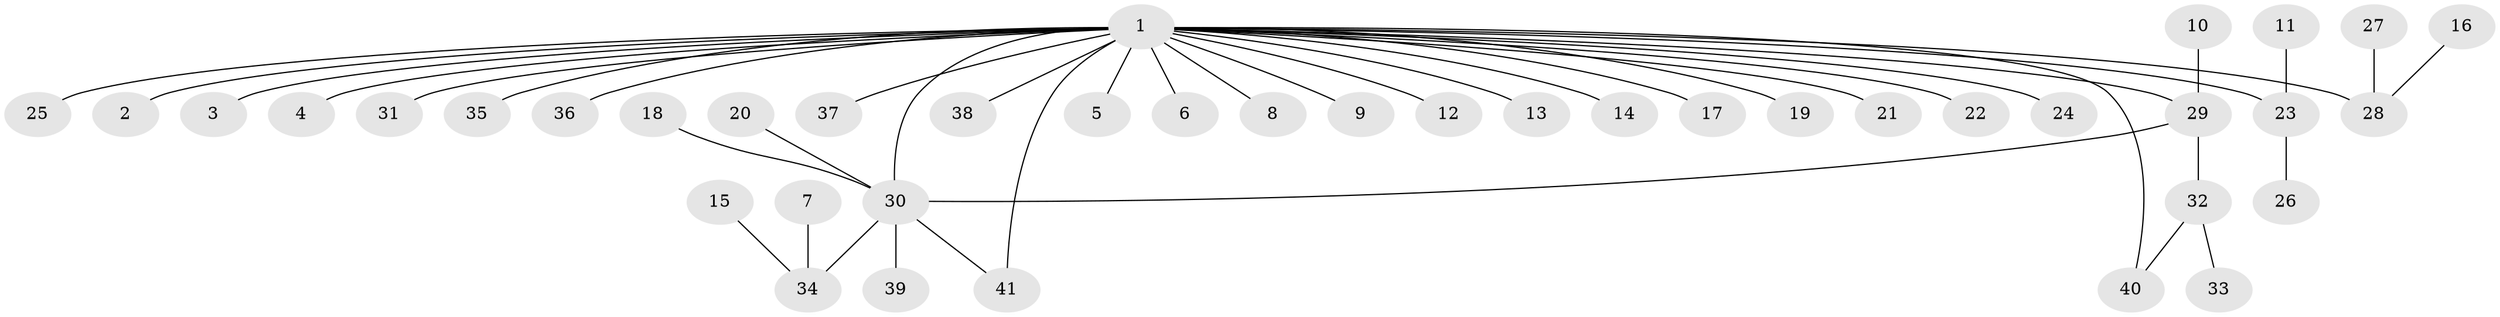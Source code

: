 // original degree distribution, {27: 0.012195121951219513, 8: 0.012195121951219513, 2: 0.13414634146341464, 5: 0.036585365853658534, 1: 0.6463414634146342, 4: 0.024390243902439025, 7: 0.012195121951219513, 6: 0.024390243902439025, 3: 0.0975609756097561}
// Generated by graph-tools (version 1.1) at 2025/25/03/09/25 03:25:56]
// undirected, 41 vertices, 43 edges
graph export_dot {
graph [start="1"]
  node [color=gray90,style=filled];
  1;
  2;
  3;
  4;
  5;
  6;
  7;
  8;
  9;
  10;
  11;
  12;
  13;
  14;
  15;
  16;
  17;
  18;
  19;
  20;
  21;
  22;
  23;
  24;
  25;
  26;
  27;
  28;
  29;
  30;
  31;
  32;
  33;
  34;
  35;
  36;
  37;
  38;
  39;
  40;
  41;
  1 -- 2 [weight=1.0];
  1 -- 3 [weight=1.0];
  1 -- 4 [weight=1.0];
  1 -- 5 [weight=1.0];
  1 -- 6 [weight=1.0];
  1 -- 8 [weight=1.0];
  1 -- 9 [weight=1.0];
  1 -- 12 [weight=1.0];
  1 -- 13 [weight=1.0];
  1 -- 14 [weight=1.0];
  1 -- 17 [weight=1.0];
  1 -- 19 [weight=1.0];
  1 -- 21 [weight=1.0];
  1 -- 22 [weight=1.0];
  1 -- 23 [weight=1.0];
  1 -- 24 [weight=1.0];
  1 -- 25 [weight=1.0];
  1 -- 28 [weight=1.0];
  1 -- 29 [weight=1.0];
  1 -- 30 [weight=4.0];
  1 -- 31 [weight=1.0];
  1 -- 35 [weight=1.0];
  1 -- 36 [weight=1.0];
  1 -- 37 [weight=1.0];
  1 -- 38 [weight=1.0];
  1 -- 40 [weight=1.0];
  1 -- 41 [weight=1.0];
  7 -- 34 [weight=1.0];
  10 -- 29 [weight=1.0];
  11 -- 23 [weight=1.0];
  15 -- 34 [weight=1.0];
  16 -- 28 [weight=1.0];
  18 -- 30 [weight=1.0];
  20 -- 30 [weight=1.0];
  23 -- 26 [weight=1.0];
  27 -- 28 [weight=1.0];
  29 -- 30 [weight=1.0];
  29 -- 32 [weight=1.0];
  30 -- 34 [weight=1.0];
  30 -- 39 [weight=1.0];
  30 -- 41 [weight=1.0];
  32 -- 33 [weight=1.0];
  32 -- 40 [weight=1.0];
}
